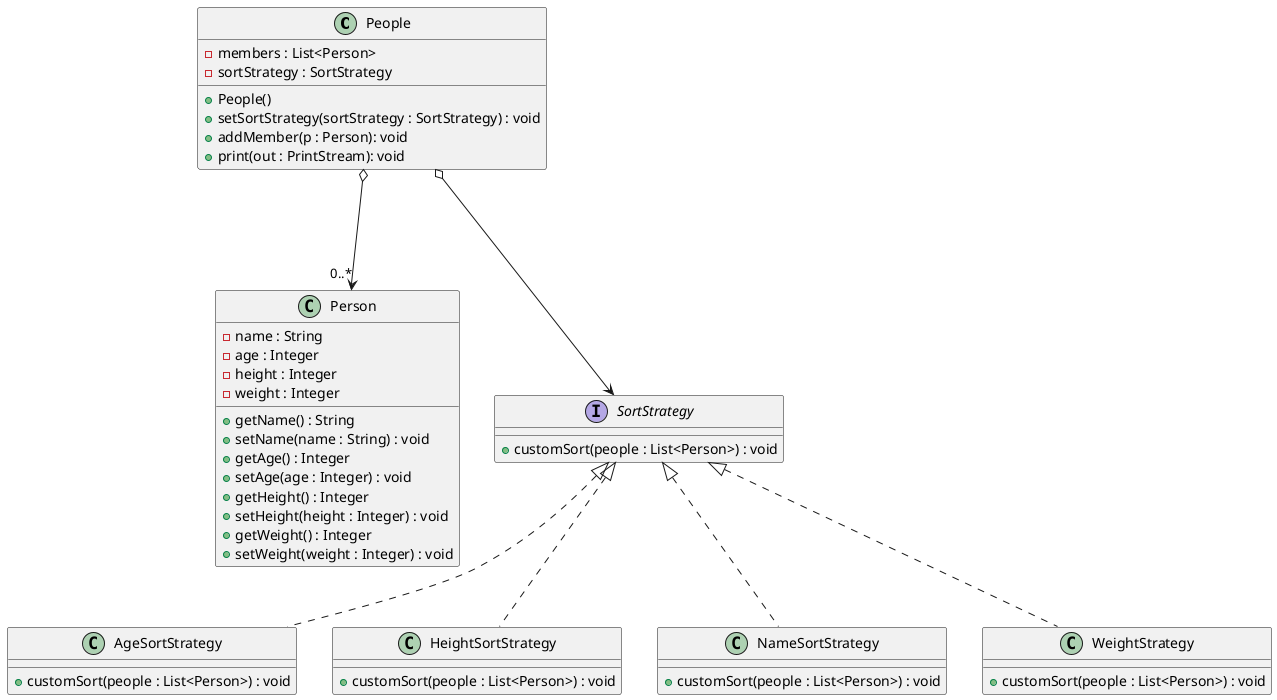 @startuml

People o---> "0..*" Person
People o---> SortStrategy
class People {
    - members : List<Person>
    - sortStrategy : SortStrategy
    + People()
    + setSortStrategy(sortStrategy : SortStrategy) : void
    + addMember(p : Person): void
    + print(out : PrintStream): void
}
class Person {
    - name : String
    - age : Integer
    - height : Integer
    - weight : Integer
    + getName() : String
    + setName(name : String) : void
    + getAge() : Integer
    + setAge(age : Integer) : void
    + getHeight() : Integer
    + setHeight(height : Integer) : void
    + getWeight() : Integer
    + setWeight(weight : Integer) : void
}

interface SortStrategy {
    +customSort(people : List<Person>) : void
}

class AgeSortStrategy implements SortStrategy {
    +customSort(people : List<Person>) : void
}

class HeightSortStrategy implements SortStrategy {
    +customSort(people : List<Person>) : void
}

class NameSortStrategy implements SortStrategy {
    +customSort(people : List<Person>) : void
}

class WeightStrategy implements SortStrategy {
    +customSort(people : List<Person>) : void
}


@enduml
